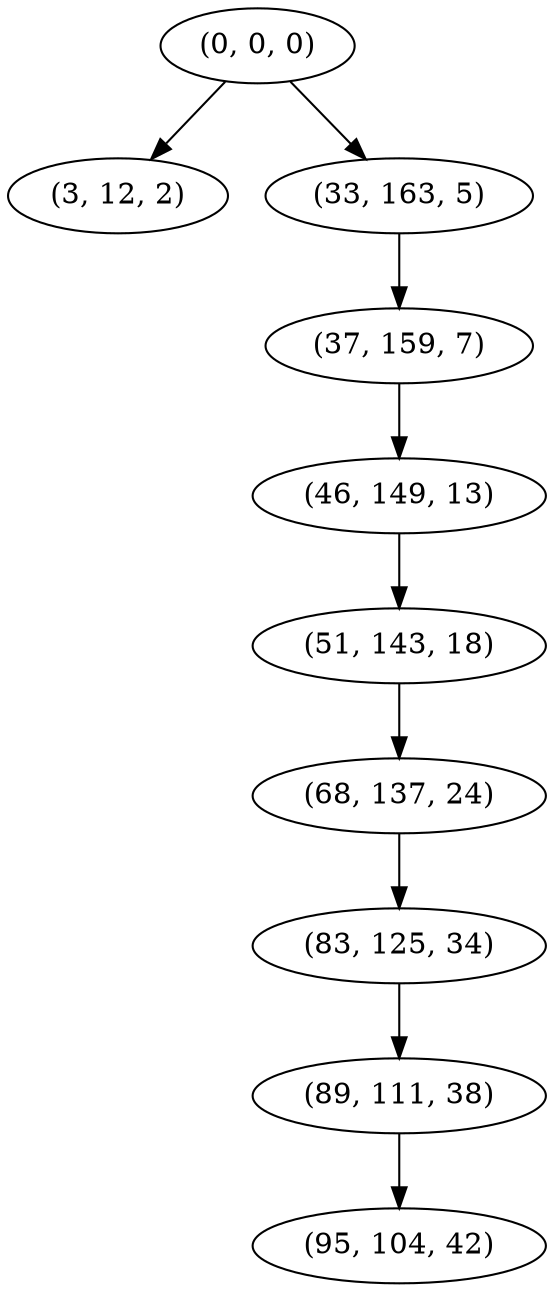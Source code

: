 digraph tree {
    "(0, 0, 0)";
    "(3, 12, 2)";
    "(33, 163, 5)";
    "(37, 159, 7)";
    "(46, 149, 13)";
    "(51, 143, 18)";
    "(68, 137, 24)";
    "(83, 125, 34)";
    "(89, 111, 38)";
    "(95, 104, 42)";
    "(0, 0, 0)" -> "(3, 12, 2)";
    "(0, 0, 0)" -> "(33, 163, 5)";
    "(33, 163, 5)" -> "(37, 159, 7)";
    "(37, 159, 7)" -> "(46, 149, 13)";
    "(46, 149, 13)" -> "(51, 143, 18)";
    "(51, 143, 18)" -> "(68, 137, 24)";
    "(68, 137, 24)" -> "(83, 125, 34)";
    "(83, 125, 34)" -> "(89, 111, 38)";
    "(89, 111, 38)" -> "(95, 104, 42)";
}
